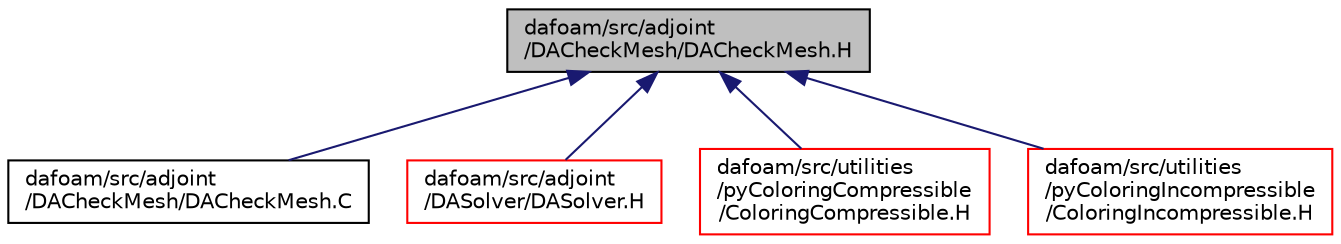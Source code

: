 digraph "dafoam/src/adjoint/DACheckMesh/DACheckMesh.H"
{
  bgcolor="transparent";
  edge [fontname="Helvetica",fontsize="10",labelfontname="Helvetica",labelfontsize="10"];
  node [fontname="Helvetica",fontsize="10",shape=record];
  Node8 [label="dafoam/src/adjoint\l/DACheckMesh/DACheckMesh.H",height=0.2,width=0.4,color="black", fillcolor="grey75", style="filled", fontcolor="black"];
  Node8 -> Node9 [dir="back",color="midnightblue",fontsize="10",style="solid",fontname="Helvetica"];
  Node9 [label="dafoam/src/adjoint\l/DACheckMesh/DACheckMesh.C",height=0.2,width=0.4,color="black",URL="$DACheckMesh_8C.html"];
  Node8 -> Node10 [dir="back",color="midnightblue",fontsize="10",style="solid",fontname="Helvetica"];
  Node10 [label="dafoam/src/adjoint\l/DASolver/DASolver.H",height=0.2,width=0.4,color="red",URL="$DASolver_8H.html"];
  Node8 -> Node20 [dir="back",color="midnightblue",fontsize="10",style="solid",fontname="Helvetica"];
  Node20 [label="dafoam/src/utilities\l/pyColoringCompressible\l/ColoringCompressible.H",height=0.2,width=0.4,color="red",URL="$ColoringCompressible_8H.html"];
  Node8 -> Node22 [dir="back",color="midnightblue",fontsize="10",style="solid",fontname="Helvetica"];
  Node22 [label="dafoam/src/utilities\l/pyColoringIncompressible\l/ColoringIncompressible.H",height=0.2,width=0.4,color="red",URL="$ColoringIncompressible_8H.html"];
}
